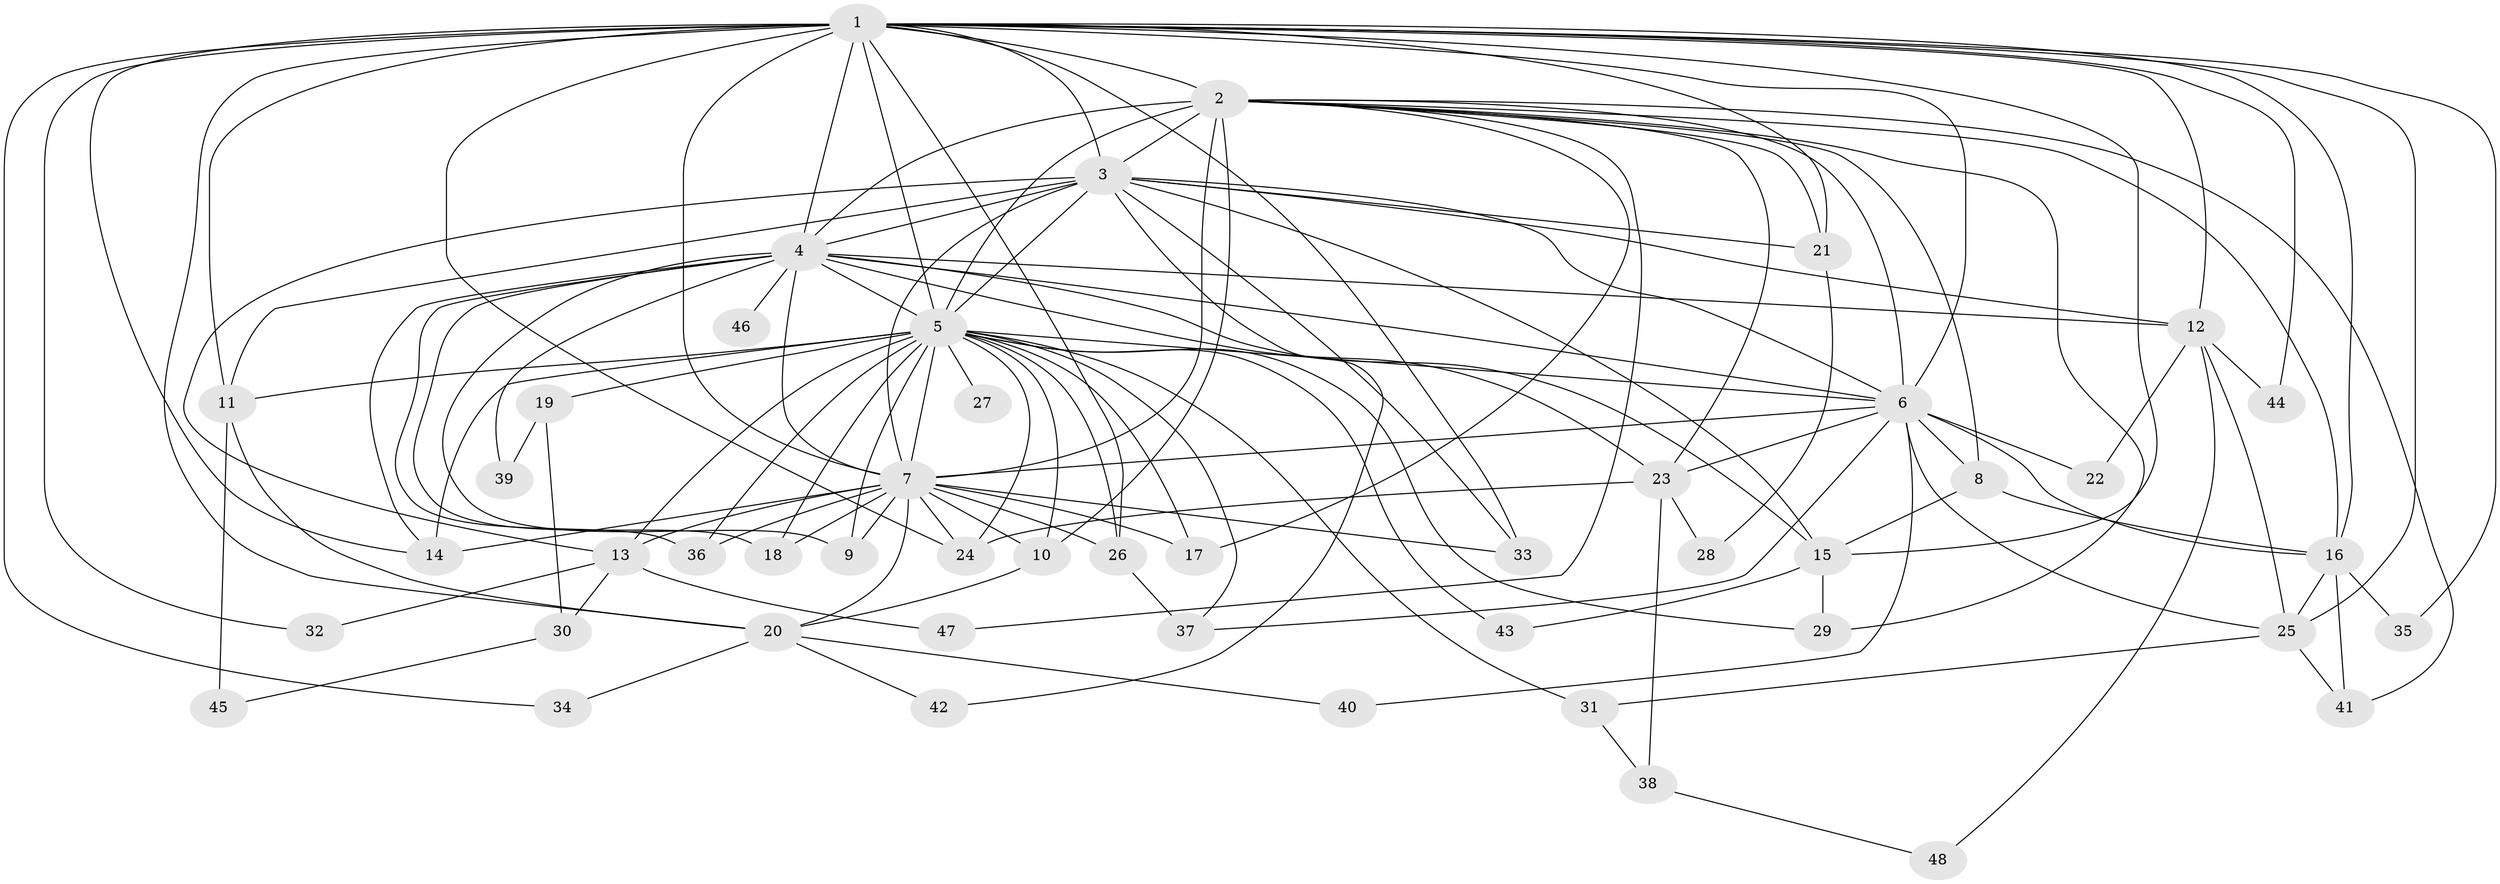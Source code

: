 // original degree distribution, {14: 0.010416666666666666, 19: 0.010416666666666666, 18: 0.020833333333333332, 20: 0.020833333333333332, 23: 0.020833333333333332, 17: 0.010416666666666666, 16: 0.010416666666666666, 4: 0.0625, 3: 0.14583333333333334, 13: 0.010416666666666666, 5: 0.09375, 8: 0.010416666666666666, 6: 0.010416666666666666, 2: 0.5625}
// Generated by graph-tools (version 1.1) at 2025/49/03/04/25 22:49:19]
// undirected, 48 vertices, 127 edges
graph export_dot {
  node [color=gray90,style=filled];
  1;
  2;
  3;
  4;
  5;
  6;
  7;
  8;
  9;
  10;
  11;
  12;
  13;
  14;
  15;
  16;
  17;
  18;
  19;
  20;
  21;
  22;
  23;
  24;
  25;
  26;
  27;
  28;
  29;
  30;
  31;
  32;
  33;
  34;
  35;
  36;
  37;
  38;
  39;
  40;
  41;
  42;
  43;
  44;
  45;
  46;
  47;
  48;
  1 -- 2 [weight=4.0];
  1 -- 3 [weight=1.0];
  1 -- 4 [weight=1.0];
  1 -- 5 [weight=3.0];
  1 -- 6 [weight=2.0];
  1 -- 7 [weight=11.0];
  1 -- 11 [weight=1.0];
  1 -- 12 [weight=2.0];
  1 -- 14 [weight=1.0];
  1 -- 15 [weight=1.0];
  1 -- 16 [weight=1.0];
  1 -- 20 [weight=2.0];
  1 -- 21 [weight=1.0];
  1 -- 24 [weight=2.0];
  1 -- 25 [weight=4.0];
  1 -- 26 [weight=1.0];
  1 -- 32 [weight=1.0];
  1 -- 33 [weight=2.0];
  1 -- 34 [weight=1.0];
  1 -- 35 [weight=1.0];
  1 -- 44 [weight=1.0];
  2 -- 3 [weight=2.0];
  2 -- 4 [weight=3.0];
  2 -- 5 [weight=4.0];
  2 -- 6 [weight=2.0];
  2 -- 7 [weight=4.0];
  2 -- 8 [weight=1.0];
  2 -- 10 [weight=1.0];
  2 -- 16 [weight=2.0];
  2 -- 17 [weight=1.0];
  2 -- 21 [weight=2.0];
  2 -- 23 [weight=1.0];
  2 -- 29 [weight=2.0];
  2 -- 41 [weight=1.0];
  2 -- 47 [weight=1.0];
  3 -- 4 [weight=1.0];
  3 -- 5 [weight=2.0];
  3 -- 6 [weight=1.0];
  3 -- 7 [weight=3.0];
  3 -- 11 [weight=1.0];
  3 -- 12 [weight=1.0];
  3 -- 13 [weight=2.0];
  3 -- 15 [weight=1.0];
  3 -- 21 [weight=1.0];
  3 -- 33 [weight=1.0];
  3 -- 42 [weight=1.0];
  4 -- 5 [weight=2.0];
  4 -- 6 [weight=1.0];
  4 -- 7 [weight=2.0];
  4 -- 9 [weight=1.0];
  4 -- 12 [weight=1.0];
  4 -- 14 [weight=1.0];
  4 -- 15 [weight=1.0];
  4 -- 18 [weight=1.0];
  4 -- 23 [weight=1.0];
  4 -- 36 [weight=1.0];
  4 -- 39 [weight=1.0];
  4 -- 46 [weight=1.0];
  5 -- 6 [weight=3.0];
  5 -- 7 [weight=4.0];
  5 -- 9 [weight=1.0];
  5 -- 10 [weight=1.0];
  5 -- 11 [weight=1.0];
  5 -- 13 [weight=1.0];
  5 -- 14 [weight=1.0];
  5 -- 17 [weight=1.0];
  5 -- 18 [weight=1.0];
  5 -- 19 [weight=2.0];
  5 -- 24 [weight=1.0];
  5 -- 26 [weight=1.0];
  5 -- 27 [weight=1.0];
  5 -- 29 [weight=1.0];
  5 -- 31 [weight=1.0];
  5 -- 36 [weight=1.0];
  5 -- 37 [weight=1.0];
  5 -- 43 [weight=1.0];
  6 -- 7 [weight=2.0];
  6 -- 8 [weight=1.0];
  6 -- 16 [weight=1.0];
  6 -- 22 [weight=1.0];
  6 -- 23 [weight=1.0];
  6 -- 25 [weight=1.0];
  6 -- 37 [weight=1.0];
  6 -- 40 [weight=1.0];
  7 -- 9 [weight=1.0];
  7 -- 10 [weight=1.0];
  7 -- 13 [weight=1.0];
  7 -- 14 [weight=3.0];
  7 -- 17 [weight=1.0];
  7 -- 18 [weight=1.0];
  7 -- 20 [weight=1.0];
  7 -- 24 [weight=1.0];
  7 -- 26 [weight=1.0];
  7 -- 33 [weight=1.0];
  7 -- 36 [weight=1.0];
  8 -- 15 [weight=1.0];
  8 -- 16 [weight=1.0];
  10 -- 20 [weight=1.0];
  11 -- 20 [weight=1.0];
  11 -- 45 [weight=1.0];
  12 -- 22 [weight=1.0];
  12 -- 25 [weight=1.0];
  12 -- 44 [weight=1.0];
  12 -- 48 [weight=1.0];
  13 -- 30 [weight=1.0];
  13 -- 32 [weight=1.0];
  13 -- 47 [weight=1.0];
  15 -- 29 [weight=1.0];
  15 -- 43 [weight=1.0];
  16 -- 25 [weight=1.0];
  16 -- 35 [weight=1.0];
  16 -- 41 [weight=1.0];
  19 -- 30 [weight=1.0];
  19 -- 39 [weight=1.0];
  20 -- 34 [weight=1.0];
  20 -- 40 [weight=1.0];
  20 -- 42 [weight=1.0];
  21 -- 28 [weight=1.0];
  23 -- 24 [weight=1.0];
  23 -- 28 [weight=1.0];
  23 -- 38 [weight=1.0];
  25 -- 31 [weight=1.0];
  25 -- 41 [weight=1.0];
  26 -- 37 [weight=2.0];
  30 -- 45 [weight=1.0];
  31 -- 38 [weight=1.0];
  38 -- 48 [weight=1.0];
}
